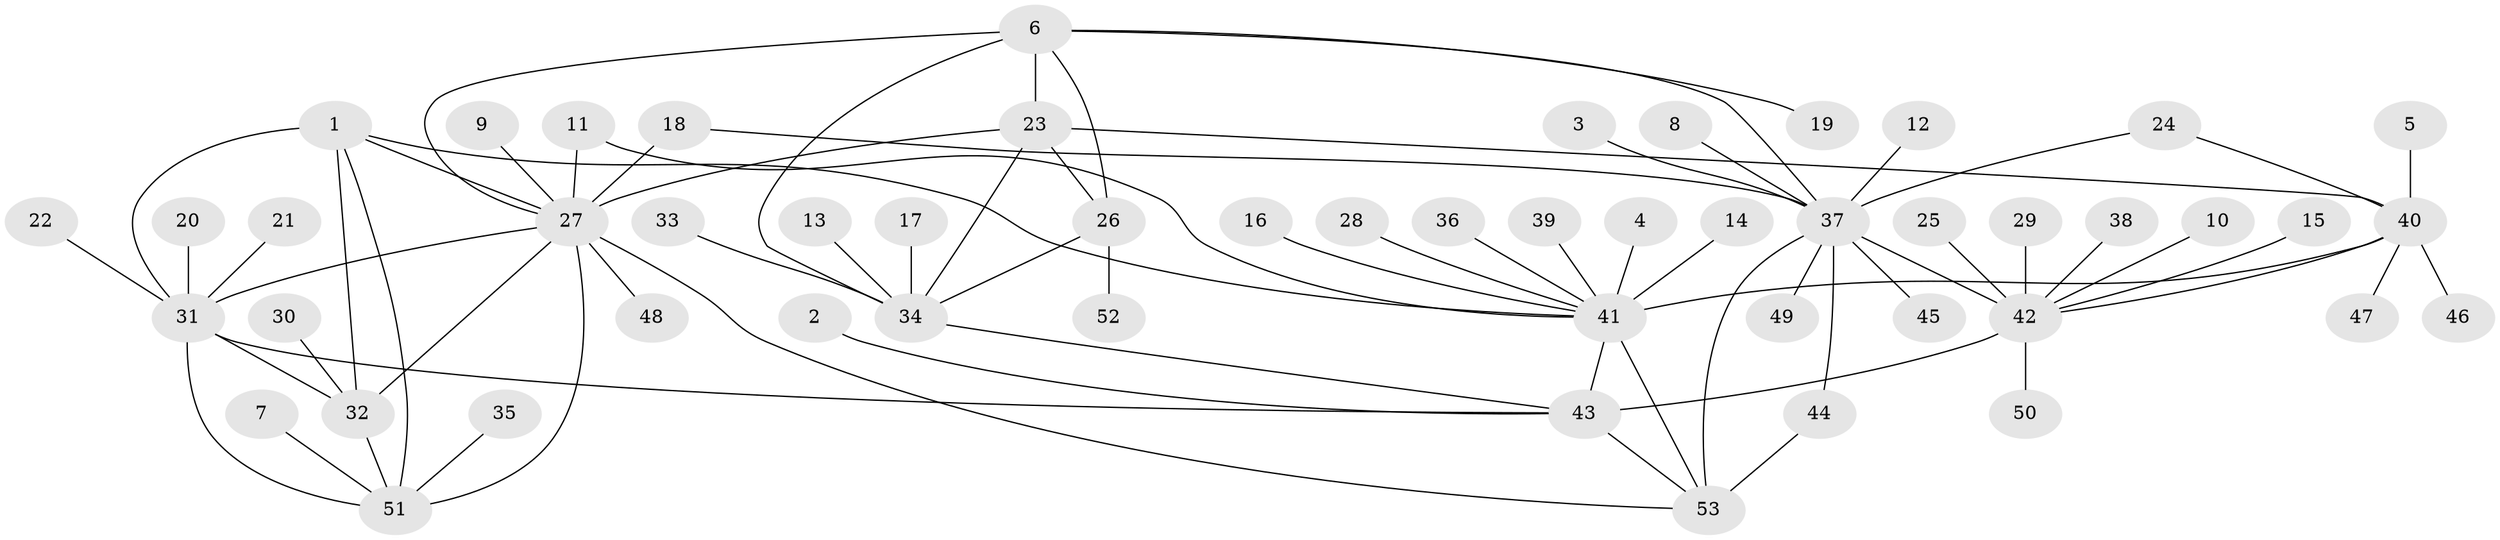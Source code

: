// original degree distribution, {10: 0.01904761904761905, 6: 0.047619047619047616, 5: 0.0380952380952381, 9: 0.01904761904761905, 7: 0.02857142857142857, 13: 0.01904761904761905, 8: 0.047619047619047616, 4: 0.01904761904761905, 11: 0.009523809523809525, 1: 0.5904761904761905, 2: 0.14285714285714285, 3: 0.01904761904761905}
// Generated by graph-tools (version 1.1) at 2025/26/03/09/25 03:26:38]
// undirected, 53 vertices, 74 edges
graph export_dot {
graph [start="1"]
  node [color=gray90,style=filled];
  1;
  2;
  3;
  4;
  5;
  6;
  7;
  8;
  9;
  10;
  11;
  12;
  13;
  14;
  15;
  16;
  17;
  18;
  19;
  20;
  21;
  22;
  23;
  24;
  25;
  26;
  27;
  28;
  29;
  30;
  31;
  32;
  33;
  34;
  35;
  36;
  37;
  38;
  39;
  40;
  41;
  42;
  43;
  44;
  45;
  46;
  47;
  48;
  49;
  50;
  51;
  52;
  53;
  1 -- 27 [weight=1.0];
  1 -- 31 [weight=1.0];
  1 -- 32 [weight=1.0];
  1 -- 41 [weight=1.0];
  1 -- 51 [weight=1.0];
  2 -- 43 [weight=1.0];
  3 -- 37 [weight=1.0];
  4 -- 41 [weight=1.0];
  5 -- 40 [weight=1.0];
  6 -- 19 [weight=1.0];
  6 -- 23 [weight=2.0];
  6 -- 26 [weight=2.0];
  6 -- 27 [weight=1.0];
  6 -- 34 [weight=2.0];
  6 -- 37 [weight=1.0];
  7 -- 51 [weight=1.0];
  8 -- 37 [weight=1.0];
  9 -- 27 [weight=1.0];
  10 -- 42 [weight=1.0];
  11 -- 27 [weight=1.0];
  11 -- 41 [weight=1.0];
  12 -- 37 [weight=1.0];
  13 -- 34 [weight=1.0];
  14 -- 41 [weight=1.0];
  15 -- 42 [weight=1.0];
  16 -- 41 [weight=1.0];
  17 -- 34 [weight=1.0];
  18 -- 27 [weight=1.0];
  18 -- 37 [weight=1.0];
  20 -- 31 [weight=1.0];
  21 -- 31 [weight=1.0];
  22 -- 31 [weight=1.0];
  23 -- 26 [weight=1.0];
  23 -- 27 [weight=1.0];
  23 -- 34 [weight=1.0];
  23 -- 40 [weight=1.0];
  24 -- 37 [weight=1.0];
  24 -- 40 [weight=1.0];
  25 -- 42 [weight=1.0];
  26 -- 34 [weight=1.0];
  26 -- 52 [weight=1.0];
  27 -- 31 [weight=1.0];
  27 -- 32 [weight=1.0];
  27 -- 48 [weight=1.0];
  27 -- 51 [weight=1.0];
  27 -- 53 [weight=1.0];
  28 -- 41 [weight=1.0];
  29 -- 42 [weight=1.0];
  30 -- 32 [weight=1.0];
  31 -- 32 [weight=1.0];
  31 -- 43 [weight=1.0];
  31 -- 51 [weight=1.0];
  32 -- 51 [weight=1.0];
  33 -- 34 [weight=1.0];
  34 -- 43 [weight=1.0];
  35 -- 51 [weight=1.0];
  36 -- 41 [weight=1.0];
  37 -- 42 [weight=1.0];
  37 -- 44 [weight=2.0];
  37 -- 45 [weight=1.0];
  37 -- 49 [weight=1.0];
  37 -- 53 [weight=4.0];
  38 -- 42 [weight=1.0];
  39 -- 41 [weight=1.0];
  40 -- 41 [weight=4.0];
  40 -- 42 [weight=1.0];
  40 -- 46 [weight=1.0];
  40 -- 47 [weight=1.0];
  41 -- 43 [weight=1.0];
  41 -- 53 [weight=1.0];
  42 -- 43 [weight=6.0];
  42 -- 50 [weight=1.0];
  43 -- 53 [weight=1.0];
  44 -- 53 [weight=2.0];
}
